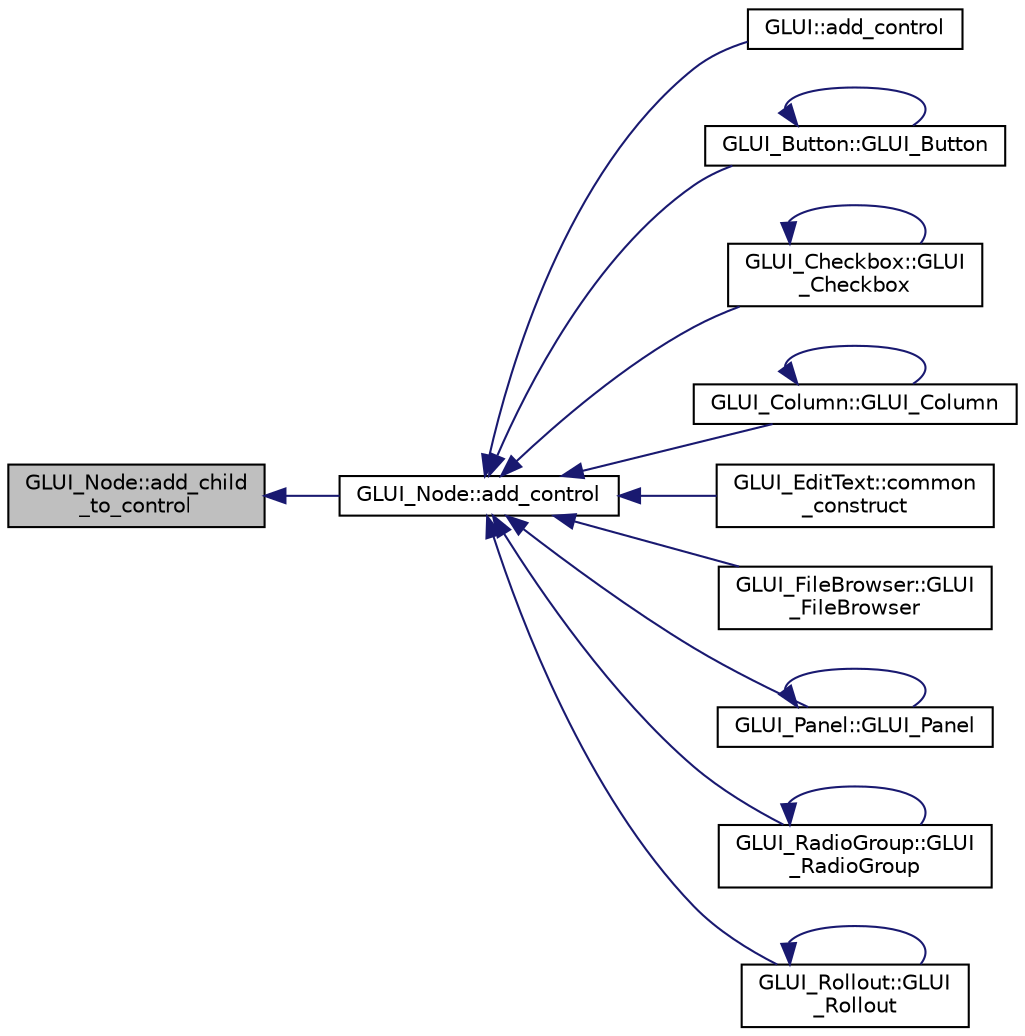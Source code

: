 digraph "GLUI_Node::add_child_to_control"
{
  edge [fontname="Helvetica",fontsize="10",labelfontname="Helvetica",labelfontsize="10"];
  node [fontname="Helvetica",fontsize="10",shape=record];
  rankdir="LR";
  Node1 [label="GLUI_Node::add_child\l_to_control",height=0.2,width=0.4,color="black", fillcolor="grey75", style="filled", fontcolor="black"];
  Node1 -> Node2 [dir="back",color="midnightblue",fontsize="10",style="solid",fontname="Helvetica"];
  Node2 [label="GLUI_Node::add_control",height=0.2,width=0.4,color="black", fillcolor="white", style="filled",URL="$class_g_l_u_i___node.html#afa7031b826994d524f219ea5016c113c"];
  Node2 -> Node3 [dir="back",color="midnightblue",fontsize="10",style="solid",fontname="Helvetica"];
  Node3 [label="GLUI::add_control",height=0.2,width=0.4,color="black", fillcolor="white", style="filled",URL="$class_g_l_u_i.html#a94398f830a14babcd93ac109082a221e"];
  Node2 -> Node4 [dir="back",color="midnightblue",fontsize="10",style="solid",fontname="Helvetica"];
  Node4 [label="GLUI_Button::GLUI_Button",height=0.2,width=0.4,color="black", fillcolor="white", style="filled",URL="$class_g_l_u_i___button.html#ab7ddf8c8d6c6c3dcab55b1738b1e7b8d"];
  Node4 -> Node4 [dir="back",color="midnightblue",fontsize="10",style="solid",fontname="Helvetica"];
  Node2 -> Node5 [dir="back",color="midnightblue",fontsize="10",style="solid",fontname="Helvetica"];
  Node5 [label="GLUI_Checkbox::GLUI\l_Checkbox",height=0.2,width=0.4,color="black", fillcolor="white", style="filled",URL="$class_g_l_u_i___checkbox.html#a37dc0700283da8c9e05d57153f04e59b"];
  Node5 -> Node5 [dir="back",color="midnightblue",fontsize="10",style="solid",fontname="Helvetica"];
  Node2 -> Node6 [dir="back",color="midnightblue",fontsize="10",style="solid",fontname="Helvetica"];
  Node6 [label="GLUI_Column::GLUI_Column",height=0.2,width=0.4,color="black", fillcolor="white", style="filled",URL="$class_g_l_u_i___column.html#a309d2c36583fb571763c95d8ae3bbaa3"];
  Node6 -> Node6 [dir="back",color="midnightblue",fontsize="10",style="solid",fontname="Helvetica"];
  Node2 -> Node7 [dir="back",color="midnightblue",fontsize="10",style="solid",fontname="Helvetica"];
  Node7 [label="GLUI_EditText::common\l_construct",height=0.2,width=0.4,color="black", fillcolor="white", style="filled",URL="$class_g_l_u_i___edit_text.html#a35813da027699537c43e39912c3d77cd"];
  Node2 -> Node8 [dir="back",color="midnightblue",fontsize="10",style="solid",fontname="Helvetica"];
  Node8 [label="GLUI_FileBrowser::GLUI\l_FileBrowser",height=0.2,width=0.4,color="black", fillcolor="white", style="filled",URL="$class_g_l_u_i___file_browser.html#ace9c0db8913e7e5ecc72a859746e0d45"];
  Node2 -> Node9 [dir="back",color="midnightblue",fontsize="10",style="solid",fontname="Helvetica"];
  Node9 [label="GLUI_Panel::GLUI_Panel",height=0.2,width=0.4,color="black", fillcolor="white", style="filled",URL="$class_g_l_u_i___panel.html#a6a297a441e3f921199347184ded52aca"];
  Node9 -> Node9 [dir="back",color="midnightblue",fontsize="10",style="solid",fontname="Helvetica"];
  Node2 -> Node10 [dir="back",color="midnightblue",fontsize="10",style="solid",fontname="Helvetica"];
  Node10 [label="GLUI_RadioGroup::GLUI\l_RadioGroup",height=0.2,width=0.4,color="black", fillcolor="white", style="filled",URL="$class_g_l_u_i___radio_group.html#a36c19d4c90c003ca6f49de004be96a90"];
  Node10 -> Node10 [dir="back",color="midnightblue",fontsize="10",style="solid",fontname="Helvetica"];
  Node2 -> Node11 [dir="back",color="midnightblue",fontsize="10",style="solid",fontname="Helvetica"];
  Node11 [label="GLUI_Rollout::GLUI\l_Rollout",height=0.2,width=0.4,color="black", fillcolor="white", style="filled",URL="$class_g_l_u_i___rollout.html#a24c6af54874ab79245debf924048bee2"];
  Node11 -> Node11 [dir="back",color="midnightblue",fontsize="10",style="solid",fontname="Helvetica"];
}
